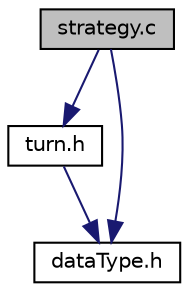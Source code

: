 digraph "strategy.c"
{
 // LATEX_PDF_SIZE
  edge [fontname="Helvetica",fontsize="10",labelfontname="Helvetica",labelfontsize="10"];
  node [fontname="Helvetica",fontsize="10",shape=record];
  Node1 [label="strategy.c",height=0.2,width=0.4,color="black", fillcolor="grey75", style="filled", fontcolor="black",tooltip="funzioni per la strategia di gioco della CPU"];
  Node1 -> Node2 [color="midnightblue",fontsize="10",style="solid",fontname="Helvetica"];
  Node2 [label="turn.h",height=0.2,width=0.4,color="black", fillcolor="white", style="filled",URL="$turn_8h.html",tooltip="libreria usate ogni turno delle partite"];
  Node2 -> Node3 [color="midnightblue",fontsize="10",style="solid",fontname="Helvetica"];
  Node3 [label="dataType.h",height=0.2,width=0.4,color="black", fillcolor="white", style="filled",URL="$dataType_8h.html",tooltip="Costanti utilizzate nel progetto e strutture delle pedine e delle partite."];
  Node1 -> Node3 [color="midnightblue",fontsize="10",style="solid",fontname="Helvetica"];
}

